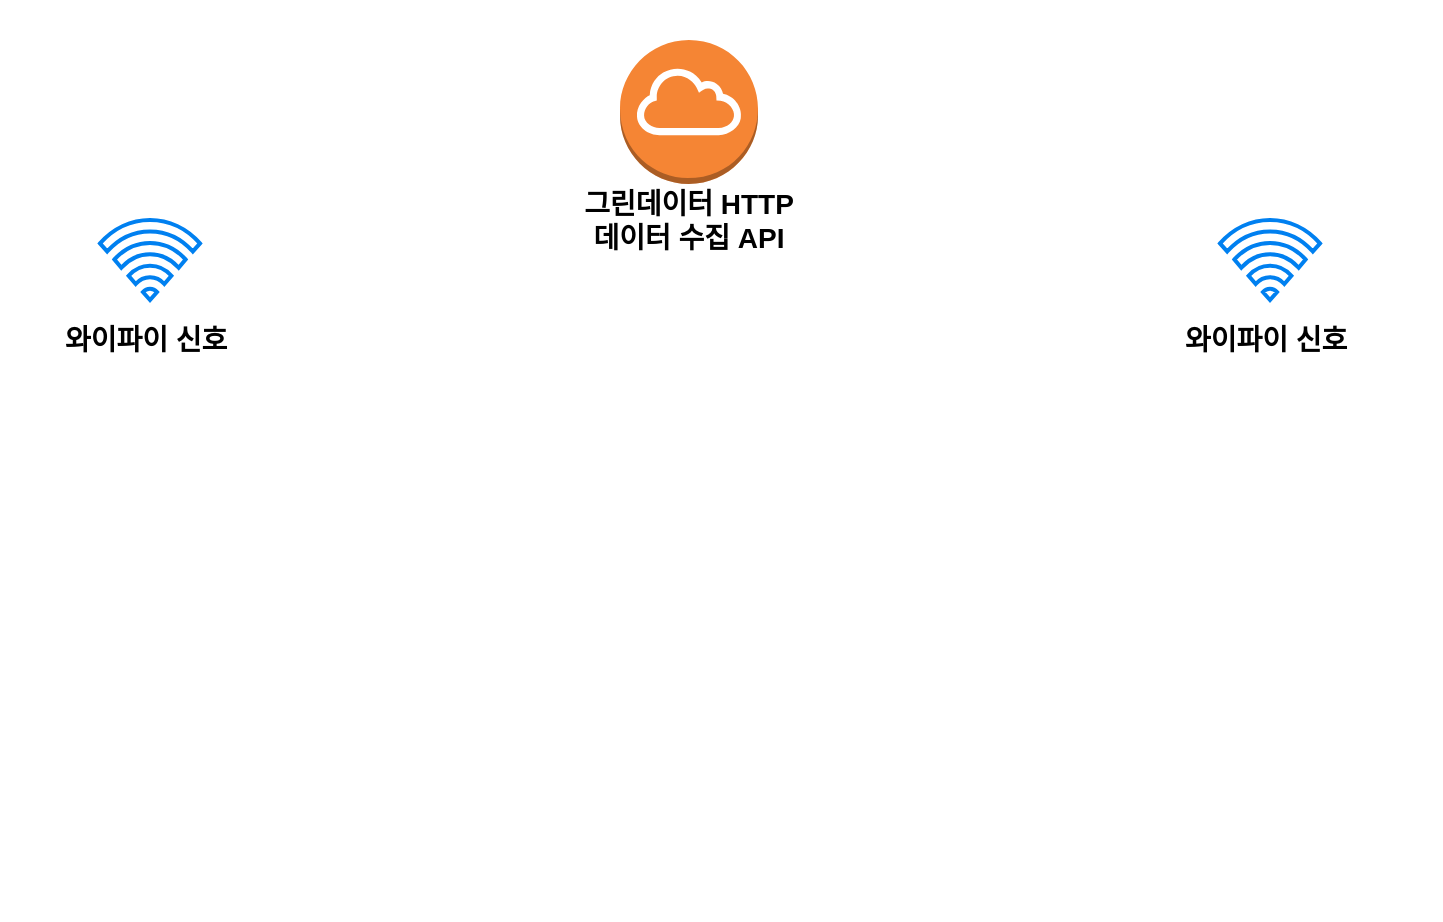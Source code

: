 <mxfile version="13.7.3" type="github">
  <diagram id="ia8z2bvt_PQ8li6_763I" name="Page-1">
    <mxGraphModel dx="1666" dy="745" grid="1" gridSize="10" guides="1" tooltips="1" connect="1" arrows="1" fold="1" page="1" pageScale="1" pageWidth="827" pageHeight="1169" math="0" shadow="0">
      <root>
        <mxCell id="0" />
        <mxCell id="1" parent="0" />
        <mxCell id="pR3fjI3v96jKAgcNMkrV-1" value="" style="shape=image;verticalLabelPosition=bottom;labelBackgroundColor=#ffffff;verticalAlign=top;aspect=fixed;imageAspect=0;image=https://image.freepik.com/free-vector/golf-field-flag-green-grass-tree-outdoor-sport-landscape_7081-1920.jpg;" vertex="1" parent="1">
          <mxGeometry x="60" y="70" width="720.48" height="460" as="geometry" />
        </mxCell>
        <mxCell id="pR3fjI3v96jKAgcNMkrV-2" value="" style="html=1;verticalLabelPosition=bottom;align=center;labelBackgroundColor=#ffffff;verticalAlign=top;strokeWidth=2;strokeColor=#0080F0;shadow=0;dashed=0;shape=mxgraph.ios7.icons.wifi;pointerEvents=1" vertex="1" parent="1">
          <mxGeometry x="110" y="180" width="50" height="40" as="geometry" />
        </mxCell>
        <mxCell id="pR3fjI3v96jKAgcNMkrV-3" value="&lt;font style=&quot;font-size: 14px&quot;&gt;&lt;b&gt;와이파이 신호&amp;nbsp;&lt;/b&gt;&lt;/font&gt;" style="text;html=1;strokeColor=none;fillColor=none;align=center;verticalAlign=middle;whiteSpace=wrap;rounded=0;" vertex="1" parent="1">
          <mxGeometry x="90" y="230" width="90" height="20" as="geometry" />
        </mxCell>
        <mxCell id="pR3fjI3v96jKAgcNMkrV-4" value="" style="html=1;verticalLabelPosition=bottom;align=center;labelBackgroundColor=#ffffff;verticalAlign=top;strokeWidth=2;strokeColor=#0080F0;shadow=0;dashed=0;shape=mxgraph.ios7.icons.wifi;pointerEvents=1" vertex="1" parent="1">
          <mxGeometry x="670" y="180" width="50" height="40" as="geometry" />
        </mxCell>
        <mxCell id="pR3fjI3v96jKAgcNMkrV-5" value="&lt;font style=&quot;font-size: 14px&quot;&gt;&lt;b&gt;와이파이 신호&amp;nbsp;&lt;/b&gt;&lt;/font&gt;" style="text;html=1;strokeColor=none;fillColor=none;align=center;verticalAlign=middle;whiteSpace=wrap;rounded=0;" vertex="1" parent="1">
          <mxGeometry x="650" y="230" width="90" height="20" as="geometry" />
        </mxCell>
        <mxCell id="pR3fjI3v96jKAgcNMkrV-9" value="" style="outlineConnect=0;dashed=0;verticalLabelPosition=bottom;verticalAlign=top;align=center;html=1;shape=mxgraph.aws3.internet_gateway;fillColor=#F58534;gradientColor=none;" vertex="1" parent="1">
          <mxGeometry x="370" y="90" width="69" height="72" as="geometry" />
        </mxCell>
        <mxCell id="pR3fjI3v96jKAgcNMkrV-10" value="&lt;span style=&quot;font-size: 14px&quot;&gt;&lt;b&gt;그린데이터 HTTP 데이터 수집 API&lt;/b&gt;&lt;/span&gt;" style="text;html=1;strokeColor=none;fillColor=none;align=center;verticalAlign=middle;whiteSpace=wrap;rounded=0;" vertex="1" parent="1">
          <mxGeometry x="349" y="170" width="111" height="20" as="geometry" />
        </mxCell>
      </root>
    </mxGraphModel>
  </diagram>
</mxfile>
